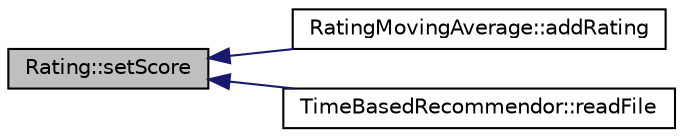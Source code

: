 digraph G
{
  edge [fontname="Helvetica",fontsize="10",labelfontname="Helvetica",labelfontsize="10"];
  node [fontname="Helvetica",fontsize="10",shape=record];
  rankdir=LR;
  Node1 [label="Rating::setScore",height=0.2,width=0.4,color="black", fillcolor="grey75", style="filled" fontcolor="black"];
  Node1 -> Node2 [dir=back,color="midnightblue",fontsize="10",style="solid",fontname="Helvetica"];
  Node2 [label="RatingMovingAverage::addRating",height=0.2,width=0.4,color="black", fillcolor="white", style="filled",URL="$class_rating_moving_average.html#ab1dd226e65aa0a97383a5f42a51a9ff4"];
  Node1 -> Node3 [dir=back,color="midnightblue",fontsize="10",style="solid",fontname="Helvetica"];
  Node3 [label="TimeBasedRecommendor::readFile",height=0.2,width=0.4,color="black", fillcolor="white", style="filled",URL="$class_time_based_recommendor.html#adf93e7d343de4623e391e094889038b3"];
}
